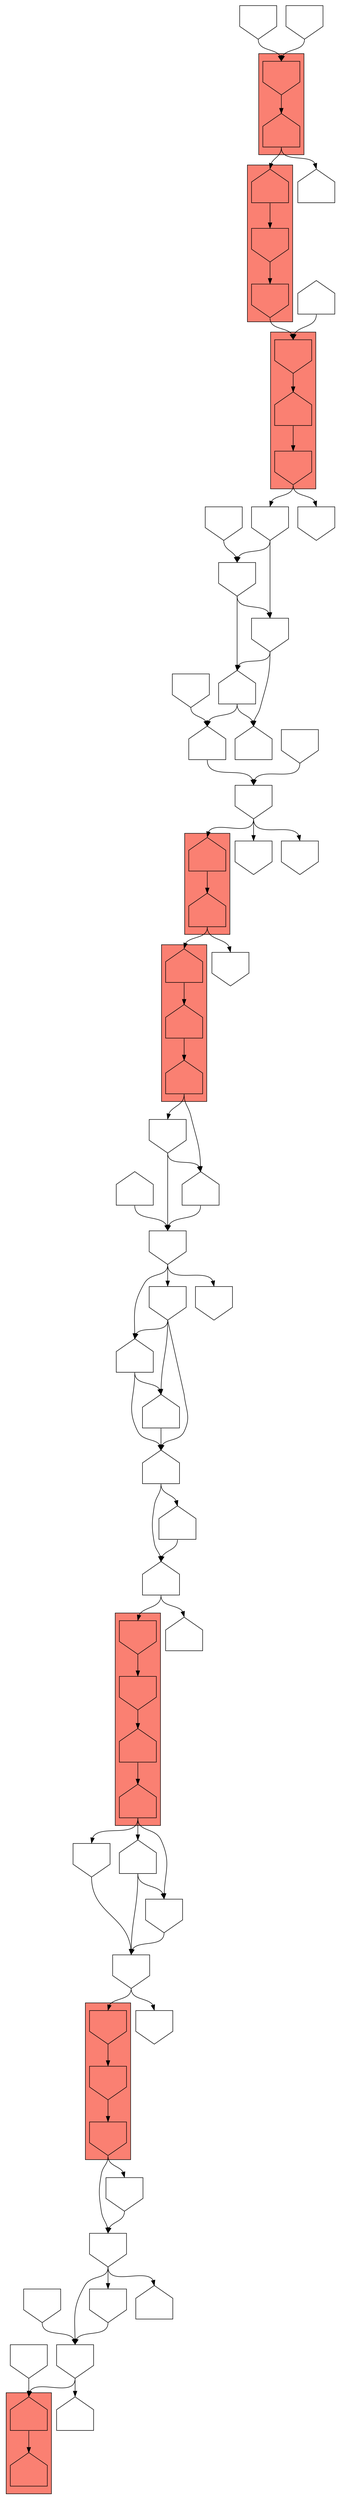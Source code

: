 digraph asm {
	edge [headport=n,tailport=s];
subgraph cluster_C16828_10663_7929 {
	16828 [label="",height=1,width=1,shape=house];
	10663 [label="",height=1,width=1,shape=house];
	7929 [label="",height=1,width=1,shape=house];
	style=filled;
	fillcolor=salmon;
}
subgraph cluster_C751_353_16599_9996 {
	751 [label="",height=1,width=1,shape=invhouse];
	353 [label="",height=1,width=1,shape=invhouse];
	16599 [label="",height=1,width=1,shape=house];
	9996 [label="",height=1,width=1,shape=house];
	style=filled;
	fillcolor=salmon;
}
subgraph cluster_C16614_3626_6574 {
	16614 [label="",height=1,width=1,shape=invhouse];
	3626 [label="",height=1,width=1,shape=invhouse];
	6574 [label="",height=1,width=1,shape=invhouse];
	style=filled;
	fillcolor=salmon;
}
subgraph cluster_C10045_16522 {
	10045 [label="",height=1,width=1,shape=house];
	16522 [label="",height=1,width=1,shape=house];
	style=filled;
	fillcolor=salmon;
}
subgraph cluster_C21303_1816 {
	21303 [label="",height=1,width=1,shape=house];
	1816 [label="",height=1,width=1,shape=house];
	style=filled;
	fillcolor=salmon;
}
subgraph cluster_C3447_8122_4703 {
	3447 [label="",height=1,width=1,shape=invhouse];
	8122 [label="",height=1,width=1,shape=house];
	4703 [label="",height=1,width=1,shape=invhouse];
	style=filled;
	fillcolor=salmon;
}
subgraph cluster_C6727_20520_7070 {
	6727 [label="",height=1,width=1,shape=house];
	20520 [label="",height=1,width=1,shape=invhouse];
	7070 [label="",height=1,width=1,shape=invhouse];
	style=filled;
	fillcolor=salmon;
}
subgraph cluster_C3875_6676 {
	3875 [label="",height=1,width=1,shape=invhouse];
	6676 [label="",height=1,width=1,shape=house];
	style=filled;
	fillcolor=salmon;
}
	17684 [label="",height=1,width=1,shape=invhouse];
	5169 [label="",height=1,width=1,shape=invhouse];
	11091 [label="",height=1,width=1,shape=house];
	3297 [label="",height=1,width=1,shape=house];
	6629 [label="",height=1,width=1,shape=house];
	12372 [label="",height=1,width=1,shape=invhouse];
	5087 [label="",height=1,width=1,shape=invhouse];
	10738 [label="",height=1,width=1,shape=invhouse];
	3699 [label="",height=1,width=1,shape=invhouse];
	3072 [label="",height=1,width=1,shape=invhouse];
	18194 [label="",height=1,width=1,shape=invhouse];
	14457 [label="",height=1,width=1,shape=house];
	9276 [label="",height=1,width=1,shape=invhouse];
	9825 [label="",height=1,width=1,shape=invhouse];
	11824 [label="",height=1,width=1,shape=house];
	14727 [label="",height=1,width=1,shape=invhouse];
	14554 [label="",height=1,width=1,shape=house];
	17622 [label="",height=1,width=1,shape=invhouse];
	12395 [label="",height=1,width=1,shape=house];
	10327 [label="",height=1,width=1,shape=house];
	15223 [label="",height=1,width=1,shape=invhouse];
	16240 [label="",height=1,width=1,shape=house];
	18681 [label="",height=1,width=1,shape=invhouse];
	15237 [label="",height=1,width=1,shape=house];
	18028 [label="",height=1,width=1,shape=house];
	9525 [label="",height=1,width=1,shape=invhouse];
	3330 [label="",height=1,width=1,shape=invhouse];
	13780 [label="",height=1,width=1,shape=invhouse];
	13840 [label="",height=1,width=1,shape=invhouse];
	10929 [label="",height=1,width=1,shape=house];
	8991 [label="",height=1,width=1,shape=house];
	17991 [label="",height=1,width=1,shape=house];
	6305 [label="",height=1,width=1,shape=invhouse];
	5308 [label="",height=1,width=1,shape=invhouse];
	10329 [label="",height=1,width=1,shape=invhouse];
	7021 [label="",height=1,width=1,shape=invhouse];
	10772 [label="",height=1,width=1,shape=invhouse];
	13995 [label="",height=1,width=1,shape=house];
	12953 [label="",height=1,width=1,shape=invhouse];
	12960 [label="",height=1,width=1,shape=invhouse];
	18043 [label="",height=1,width=1,shape=house];
	15061 [label="",height=1,width=1,shape=invhouse];
	11160 [label="",height=1,width=1,shape=invhouse];
	16828 -> 10663
	10663 -> 7929
	7929 -> 17684
	7929 -> 18028
	17684 -> 5169
	17684 -> 18028
	5169 -> 11091
	5169 -> 15223
	5169 -> 18681
	11091 -> 3297
	11091 -> 16240
	3297 -> 6629
	3297 -> 10327
	6629 -> 751
	6629 -> 12395
	751 -> 353
	353 -> 16599
	16599 -> 9996
	9996 -> 12372
	9996 -> 14554
	9996 -> 17622
	12372 -> 5087
	5087 -> 10738
	5087 -> 16614
	16614 -> 3626
	3626 -> 6574
	6574 -> 3699
	6574 -> 14727
	3699 -> 3072
	3699 -> 9825
	3699 -> 11824
	3072 -> 10045
	3072 -> 14457
	10045 -> 16522
	18194 -> 10045
	9276 -> 3072
	9825 -> 3072
	14727 -> 3699
	14554 -> 5087
	14554 -> 17622
	17622 -> 5087
	10327 -> 6629
	15223 -> 3297
	15223 -> 11091
	15223 -> 16240
	16240 -> 3297
	15237 -> 5169
	18028 -> 5169
	1816 -> 9525
	1816 -> 16828
	21303 -> 1816
	3330 -> 13780
	3330 -> 13840
	3330 -> 21303
	10929 -> 3330
	8991 -> 10929
	8991 -> 17991
	6305 -> 8991
	6305 -> 17991
	5308 -> 6305
	5308 -> 10329
	10329 -> 6305
	10329 -> 8991
	7021 -> 10329
	4703 -> 5308
	4703 -> 10772
	8122 -> 4703
	3447 -> 8122
	7070 -> 3447
	20520 -> 7070
	6727 -> 20520
	6676 -> 6727
	6676 -> 13995
	3875 -> 6676
	12953 -> 3875
	12960 -> 3875
	18043 -> 3447
	15061 -> 10929
	11160 -> 3330
}